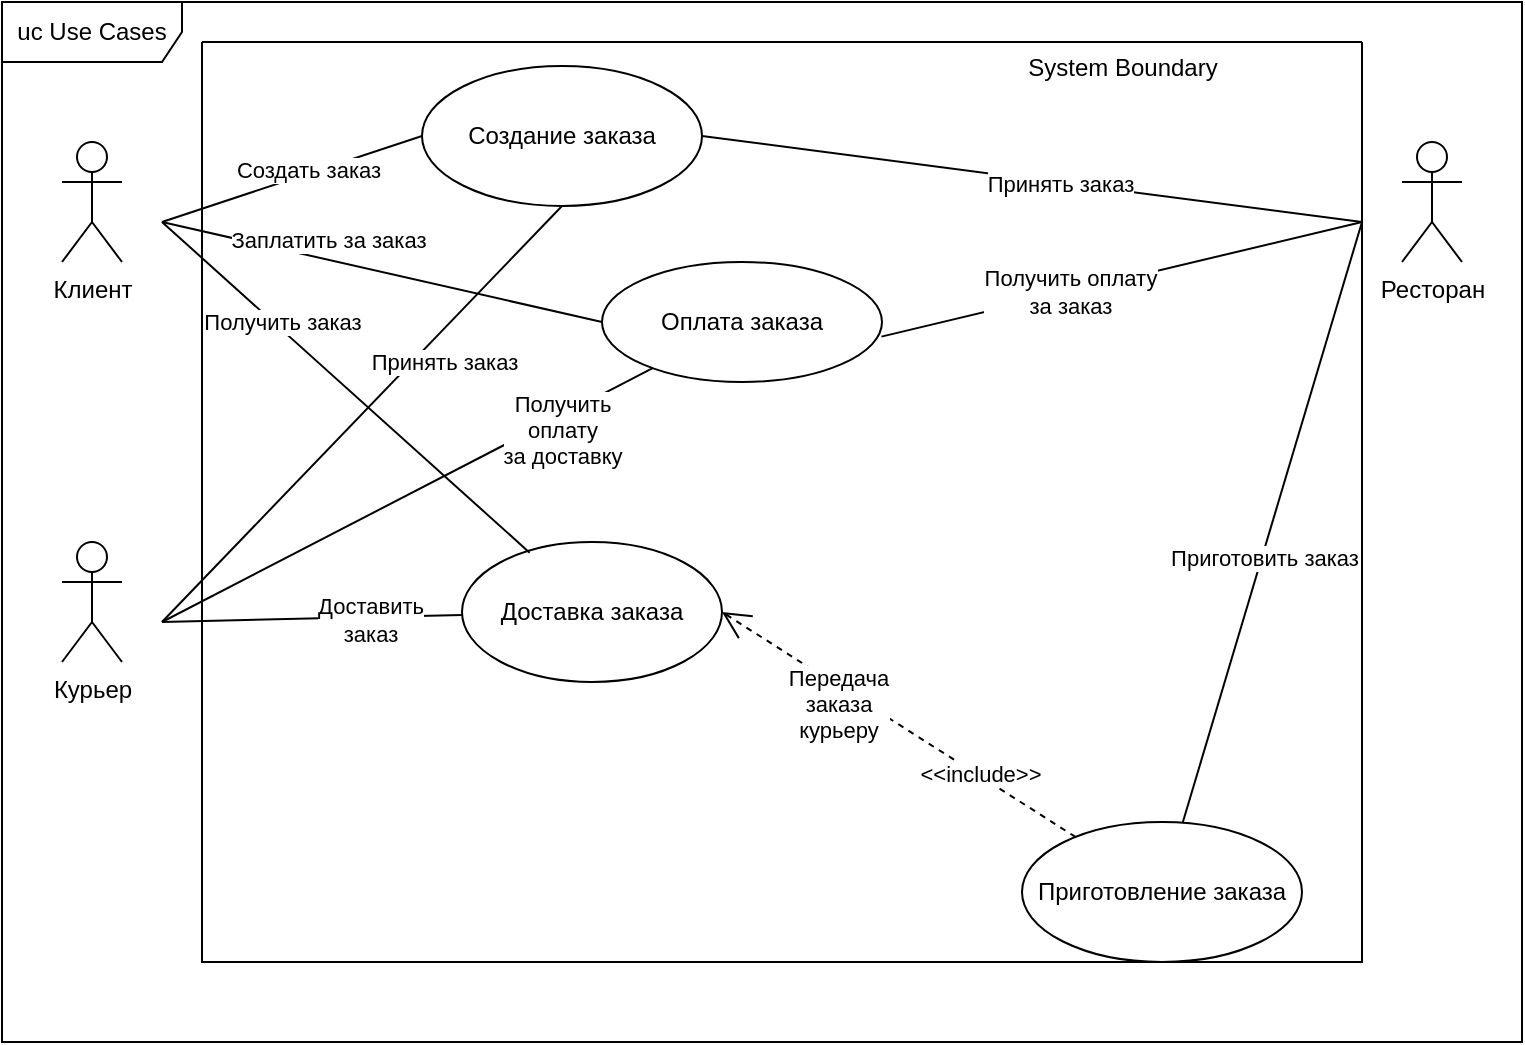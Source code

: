<mxfile version="24.4.8" type="github">
  <diagram name="Страница — 1" id="bDlWwtJ3hMFZXz8iv6Gv">
    <mxGraphModel dx="1494" dy="589" grid="1" gridSize="10" guides="1" tooltips="1" connect="1" arrows="1" fold="1" page="1" pageScale="1" pageWidth="827" pageHeight="1169" math="0" shadow="0">
      <root>
        <mxCell id="0" />
        <mxCell id="1" parent="0" />
        <mxCell id="U14gPi64VE2rH1qD27yJ-1" value="Клиент" style="shape=umlActor;verticalLabelPosition=bottom;verticalAlign=top;html=1;outlineConnect=0;" vertex="1" parent="1">
          <mxGeometry x="70" y="80" width="30" height="60" as="geometry" />
        </mxCell>
        <mxCell id="U14gPi64VE2rH1qD27yJ-2" value="uc Use Cases" style="shape=umlFrame;whiteSpace=wrap;html=1;pointerEvents=0;width=90;height=30;" vertex="1" parent="1">
          <mxGeometry x="40" y="10" width="760" height="520" as="geometry" />
        </mxCell>
        <mxCell id="U14gPi64VE2rH1qD27yJ-4" value="Ресторан" style="shape=umlActor;verticalLabelPosition=bottom;verticalAlign=top;html=1;" vertex="1" parent="1">
          <mxGeometry x="740" y="80" width="30" height="60" as="geometry" />
        </mxCell>
        <mxCell id="U14gPi64VE2rH1qD27yJ-6" value="Курьер" style="shape=umlActor;verticalLabelPosition=bottom;verticalAlign=top;html=1;" vertex="1" parent="1">
          <mxGeometry x="70" y="280" width="30" height="60" as="geometry" />
        </mxCell>
        <mxCell id="U14gPi64VE2rH1qD27yJ-7" value="Оплата заказа" style="ellipse;whiteSpace=wrap;html=1;" vertex="1" parent="1">
          <mxGeometry x="340" y="140" width="140" height="60" as="geometry" />
        </mxCell>
        <mxCell id="U14gPi64VE2rH1qD27yJ-8" value="Доставка заказа" style="ellipse;whiteSpace=wrap;html=1;" vertex="1" parent="1">
          <mxGeometry x="270" y="280" width="130" height="70" as="geometry" />
        </mxCell>
        <mxCell id="U14gPi64VE2rH1qD27yJ-9" value="Создание заказа" style="ellipse;whiteSpace=wrap;html=1;" vertex="1" parent="1">
          <mxGeometry x="250" y="42" width="140" height="70" as="geometry" />
        </mxCell>
        <mxCell id="U14gPi64VE2rH1qD27yJ-10" value="Приготовление заказа" style="ellipse;whiteSpace=wrap;html=1;" vertex="1" parent="1">
          <mxGeometry x="550" y="420" width="140" height="70" as="geometry" />
        </mxCell>
        <mxCell id="U14gPi64VE2rH1qD27yJ-24" value="" style="endArrow=none;html=1;rounded=0;entryX=0;entryY=0.5;entryDx=0;entryDy=0;" edge="1" parent="1" target="U14gPi64VE2rH1qD27yJ-9">
          <mxGeometry relative="1" as="geometry">
            <mxPoint x="120" y="120" as="sourcePoint" />
            <mxPoint x="280" y="120" as="targetPoint" />
          </mxGeometry>
        </mxCell>
        <mxCell id="U14gPi64VE2rH1qD27yJ-28" value="Создать заказ" style="edgeLabel;html=1;align=center;verticalAlign=middle;resizable=0;points=[];" vertex="1" connectable="0" parent="U14gPi64VE2rH1qD27yJ-24">
          <mxGeometry x="0.122" y="2" relative="1" as="geometry">
            <mxPoint as="offset" />
          </mxGeometry>
        </mxCell>
        <mxCell id="U14gPi64VE2rH1qD27yJ-25" value="" style="endArrow=none;html=1;rounded=0;entryX=0;entryY=0.5;entryDx=0;entryDy=0;" edge="1" parent="1" target="U14gPi64VE2rH1qD27yJ-7">
          <mxGeometry relative="1" as="geometry">
            <mxPoint x="120" y="120" as="sourcePoint" />
            <mxPoint x="280" y="120" as="targetPoint" />
          </mxGeometry>
        </mxCell>
        <mxCell id="U14gPi64VE2rH1qD27yJ-29" value="Заплатить за заказ" style="edgeLabel;html=1;align=center;verticalAlign=middle;resizable=0;points=[];" vertex="1" connectable="0" parent="U14gPi64VE2rH1qD27yJ-25">
          <mxGeometry x="0.151" y="2" relative="1" as="geometry">
            <mxPoint x="-44" y="-18" as="offset" />
          </mxGeometry>
        </mxCell>
        <mxCell id="U14gPi64VE2rH1qD27yJ-27" value="" style="endArrow=none;html=1;rounded=0;entryX=0.26;entryY=0.076;entryDx=0;entryDy=0;entryPerimeter=0;" edge="1" parent="1" target="U14gPi64VE2rH1qD27yJ-8">
          <mxGeometry relative="1" as="geometry">
            <mxPoint x="120" y="120" as="sourcePoint" />
            <mxPoint x="280" y="120" as="targetPoint" />
          </mxGeometry>
        </mxCell>
        <mxCell id="U14gPi64VE2rH1qD27yJ-30" value="Получить заказ" style="edgeLabel;html=1;align=center;verticalAlign=middle;resizable=0;points=[];" vertex="1" connectable="0" parent="U14gPi64VE2rH1qD27yJ-27">
          <mxGeometry x="0.15" y="2" relative="1" as="geometry">
            <mxPoint x="-47" y="-44" as="offset" />
          </mxGeometry>
        </mxCell>
        <mxCell id="U14gPi64VE2rH1qD27yJ-32" value="" style="endArrow=none;html=1;rounded=0;exitX=1;exitY=0.5;exitDx=0;exitDy=0;" edge="1" parent="1" source="U14gPi64VE2rH1qD27yJ-9">
          <mxGeometry relative="1" as="geometry">
            <mxPoint x="560" y="120" as="sourcePoint" />
            <mxPoint x="720" y="120" as="targetPoint" />
          </mxGeometry>
        </mxCell>
        <mxCell id="U14gPi64VE2rH1qD27yJ-33" value="Принять заказ" style="edgeLabel;html=1;align=center;verticalAlign=middle;resizable=0;points=[];" vertex="1" connectable="0" parent="U14gPi64VE2rH1qD27yJ-32">
          <mxGeometry x="0.081" y="-1" relative="1" as="geometry">
            <mxPoint as="offset" />
          </mxGeometry>
        </mxCell>
        <mxCell id="U14gPi64VE2rH1qD27yJ-34" value="" style="endArrow=none;html=1;rounded=0;exitX=0.998;exitY=0.622;exitDx=0;exitDy=0;exitPerimeter=0;" edge="1" parent="1" source="U14gPi64VE2rH1qD27yJ-7">
          <mxGeometry relative="1" as="geometry">
            <mxPoint x="560" y="120" as="sourcePoint" />
            <mxPoint x="720" y="120" as="targetPoint" />
          </mxGeometry>
        </mxCell>
        <mxCell id="U14gPi64VE2rH1qD27yJ-35" value="Получить оплату&lt;div&gt;за заказ&lt;/div&gt;" style="edgeLabel;html=1;align=center;verticalAlign=middle;resizable=0;points=[];" vertex="1" connectable="0" parent="U14gPi64VE2rH1qD27yJ-34">
          <mxGeometry x="-0.214" relative="1" as="geometry">
            <mxPoint as="offset" />
          </mxGeometry>
        </mxCell>
        <mxCell id="U14gPi64VE2rH1qD27yJ-36" value="" style="endArrow=none;html=1;rounded=0;" edge="1" parent="1" source="U14gPi64VE2rH1qD27yJ-10">
          <mxGeometry relative="1" as="geometry">
            <mxPoint x="560" y="120" as="sourcePoint" />
            <mxPoint x="720" y="120" as="targetPoint" />
          </mxGeometry>
        </mxCell>
        <mxCell id="U14gPi64VE2rH1qD27yJ-37" value="Приготовить заказ" style="edgeLabel;html=1;align=center;verticalAlign=middle;resizable=0;points=[];" vertex="1" connectable="0" parent="U14gPi64VE2rH1qD27yJ-36">
          <mxGeometry x="-0.116" y="-1" relative="1" as="geometry">
            <mxPoint as="offset" />
          </mxGeometry>
        </mxCell>
        <mxCell id="U14gPi64VE2rH1qD27yJ-38" value="Передача&lt;div&gt;заказа&lt;div&gt;курьеру&lt;/div&gt;&lt;/div&gt;" style="endArrow=open;endSize=12;dashed=1;html=1;rounded=0;entryX=1;entryY=0.5;entryDx=0;entryDy=0;" edge="1" parent="1" source="U14gPi64VE2rH1qD27yJ-10" target="U14gPi64VE2rH1qD27yJ-8">
          <mxGeometry x="0.305" y="8" width="160" relative="1" as="geometry">
            <mxPoint x="380" y="390" as="sourcePoint" />
            <mxPoint x="540" y="390" as="targetPoint" />
            <mxPoint x="1" as="offset" />
          </mxGeometry>
        </mxCell>
        <mxCell id="U14gPi64VE2rH1qD27yJ-46" value="&amp;lt;&amp;lt;include&amp;gt;&amp;gt;" style="edgeLabel;html=1;align=center;verticalAlign=middle;resizable=0;points=[];" vertex="1" connectable="0" parent="U14gPi64VE2rH1qD27yJ-38">
          <mxGeometry x="-0.451" y="-1" relative="1" as="geometry">
            <mxPoint as="offset" />
          </mxGeometry>
        </mxCell>
        <mxCell id="U14gPi64VE2rH1qD27yJ-39" value="" style="endArrow=none;html=1;rounded=0;" edge="1" parent="1" target="U14gPi64VE2rH1qD27yJ-7">
          <mxGeometry relative="1" as="geometry">
            <mxPoint x="120" y="320" as="sourcePoint" />
            <mxPoint x="280" y="320" as="targetPoint" />
          </mxGeometry>
        </mxCell>
        <mxCell id="U14gPi64VE2rH1qD27yJ-41" value="Получить&lt;div&gt;оплату&lt;/div&gt;&lt;div&gt;за доставку&lt;/div&gt;" style="edgeLabel;html=1;align=center;verticalAlign=middle;resizable=0;points=[];" vertex="1" connectable="0" parent="U14gPi64VE2rH1qD27yJ-39">
          <mxGeometry x="0.517" relative="1" as="geometry">
            <mxPoint x="14" as="offset" />
          </mxGeometry>
        </mxCell>
        <mxCell id="U14gPi64VE2rH1qD27yJ-42" value="" style="endArrow=none;html=1;rounded=0;entryX=0.5;entryY=1;entryDx=0;entryDy=0;" edge="1" parent="1" target="U14gPi64VE2rH1qD27yJ-9">
          <mxGeometry relative="1" as="geometry">
            <mxPoint x="120" y="320" as="sourcePoint" />
            <mxPoint x="280" y="320" as="targetPoint" />
          </mxGeometry>
        </mxCell>
        <mxCell id="U14gPi64VE2rH1qD27yJ-43" value="Принять заказ" style="edgeLabel;html=1;align=center;verticalAlign=middle;resizable=0;points=[];" vertex="1" connectable="0" parent="U14gPi64VE2rH1qD27yJ-42">
          <mxGeometry x="0.291" y="1" relative="1" as="geometry">
            <mxPoint x="12" y="5" as="offset" />
          </mxGeometry>
        </mxCell>
        <mxCell id="U14gPi64VE2rH1qD27yJ-44" value="" style="endArrow=none;html=1;rounded=0;" edge="1" parent="1" target="U14gPi64VE2rH1qD27yJ-8">
          <mxGeometry relative="1" as="geometry">
            <mxPoint x="120" y="320" as="sourcePoint" />
            <mxPoint x="280" y="320" as="targetPoint" />
          </mxGeometry>
        </mxCell>
        <mxCell id="U14gPi64VE2rH1qD27yJ-45" value="Доставить&lt;div&gt;заказ&lt;/div&gt;" style="edgeLabel;html=1;align=center;verticalAlign=middle;resizable=0;points=[];" vertex="1" connectable="0" parent="U14gPi64VE2rH1qD27yJ-44">
          <mxGeometry x="0.384" y="-1" relative="1" as="geometry">
            <mxPoint as="offset" />
          </mxGeometry>
        </mxCell>
        <mxCell id="U14gPi64VE2rH1qD27yJ-48" value="" style="swimlane;startSize=0;" vertex="1" parent="1">
          <mxGeometry x="140" y="30" width="580" height="460" as="geometry" />
        </mxCell>
        <mxCell id="U14gPi64VE2rH1qD27yJ-49" value="System Boundary" style="text;html=1;align=center;verticalAlign=middle;resizable=0;points=[];autosize=1;strokeColor=none;fillColor=none;" vertex="1" parent="1">
          <mxGeometry x="540" y="28" width="120" height="30" as="geometry" />
        </mxCell>
      </root>
    </mxGraphModel>
  </diagram>
</mxfile>
